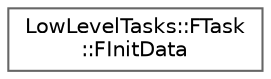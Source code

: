 digraph "Graphical Class Hierarchy"
{
 // INTERACTIVE_SVG=YES
 // LATEX_PDF_SIZE
  bgcolor="transparent";
  edge [fontname=Helvetica,fontsize=10,labelfontname=Helvetica,labelfontsize=10];
  node [fontname=Helvetica,fontsize=10,shape=box,height=0.2,width=0.4];
  rankdir="LR";
  Node0 [id="Node000000",label="LowLevelTasks::FTask\l::FInitData",height=0.2,width=0.4,color="grey40", fillcolor="white", style="filled",URL="$d0/d60/structLowLevelTasks_1_1FTask_1_1FInitData.html",tooltip=" "];
}
